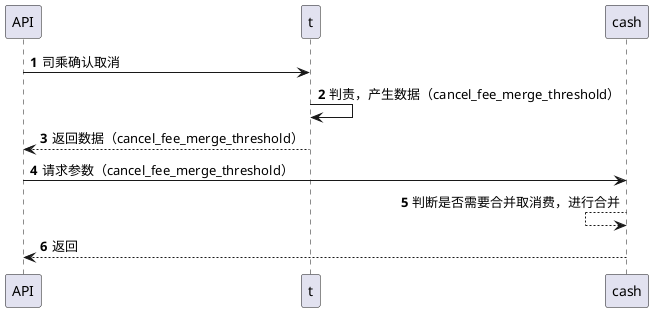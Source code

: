 @startuml
'https://plantuml.com/sequence-diagram
autonumber

API -> t: 司乘确认取消
t -> t: 判责，产生数据（cancel_fee_merge_threshold）
API <-- t: 返回数据（cancel_fee_merge_threshold）

API -> cash: 请求参数（cancel_fee_merge_threshold）
cash <-- cash:判断是否需要合并取消费，进行合并
API <-- cash: 返回

@enduml
